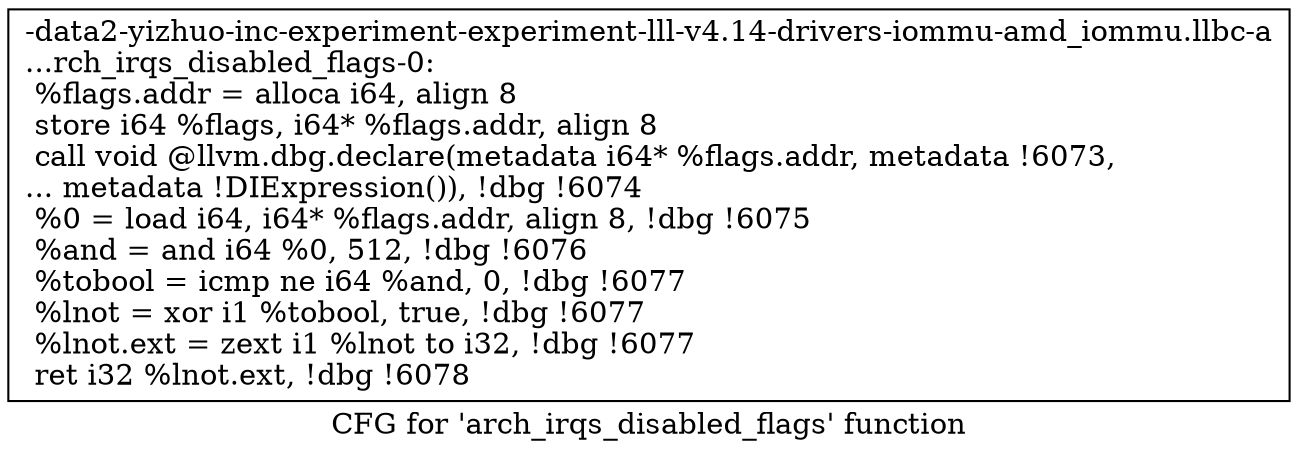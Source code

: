 digraph "CFG for 'arch_irqs_disabled_flags' function" {
	label="CFG for 'arch_irqs_disabled_flags' function";

	Node0x561b947b5300 [shape=record,label="{-data2-yizhuo-inc-experiment-experiment-lll-v4.14-drivers-iommu-amd_iommu.llbc-a\l...rch_irqs_disabled_flags-0:\l  %flags.addr = alloca i64, align 8\l  store i64 %flags, i64* %flags.addr, align 8\l  call void @llvm.dbg.declare(metadata i64* %flags.addr, metadata !6073,\l... metadata !DIExpression()), !dbg !6074\l  %0 = load i64, i64* %flags.addr, align 8, !dbg !6075\l  %and = and i64 %0, 512, !dbg !6076\l  %tobool = icmp ne i64 %and, 0, !dbg !6077\l  %lnot = xor i1 %tobool, true, !dbg !6077\l  %lnot.ext = zext i1 %lnot to i32, !dbg !6077\l  ret i32 %lnot.ext, !dbg !6078\l}"];
}

